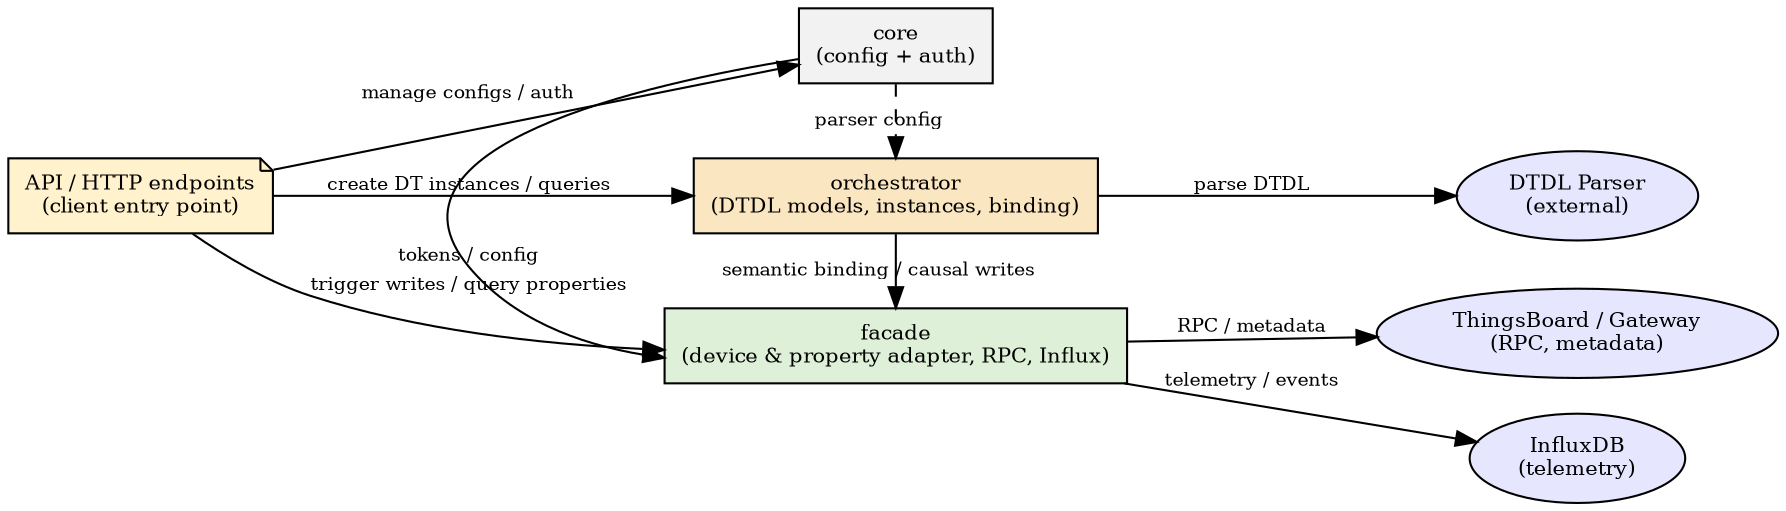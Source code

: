// Compact architecture diagram for middleware-dt
// Render with: dot -Tpng docs/architecture_diagram_compact.dot -o docs/architecture_diagram_compact.png

digraph middts_compact {
  rankdir=LR;
  node [shape=box, style=rounded, fontsize=10, fixedsize=false];

  core [label="core\n(config + auth)", fillcolor="#f2f2f2", style=filled];
  facade [label="facade\n(device & property adapter, RPC, Influx)", fillcolor="#dff0d8", style=filled];
  orchestrator [label="orchestrator\n(DTDL models, instances, binding)", fillcolor="#fbe6c2", style=filled];

  tb [label="ThingsBoard / Gateway\n(RPC, metadata)", shape=ellipse, fillcolor="#e7e6ff", style=filled];
  influx [label="InfluxDB\n(telemetry)", shape=ellipse, fillcolor="#e7e6ff", style=filled];
  parser [label="DTDL Parser\n(external)", shape=ellipse, fillcolor="#e7e6ff", style=filled];

  core -> facade [label="tokens / config", fontsize=9];
  facade -> tb [label="RPC / metadata", fontsize=9];
  facade -> influx [label="telemetry / events", fontsize=9];
  orchestrator -> parser [label="parse DTDL", fontsize=9];
  orchestrator -> facade [label="semantic binding / causal writes", fontsize=9];
  core -> orchestrator [label="parser config", fontsize=9, style=dashed];

  // API / entry point for middleware clients
  api [label="API / HTTP endpoints\n(client entry point)", shape=note, fillcolor="#fff2cc", style=filled];
  api -> core [label="manage configs / auth", fontsize=9];
  api -> orchestrator [label="create DT instances / queries", fontsize=9];
  api -> facade [label="trigger writes / query properties", fontsize=9];

  { rank=same; core; facade; orchestrator }
}
